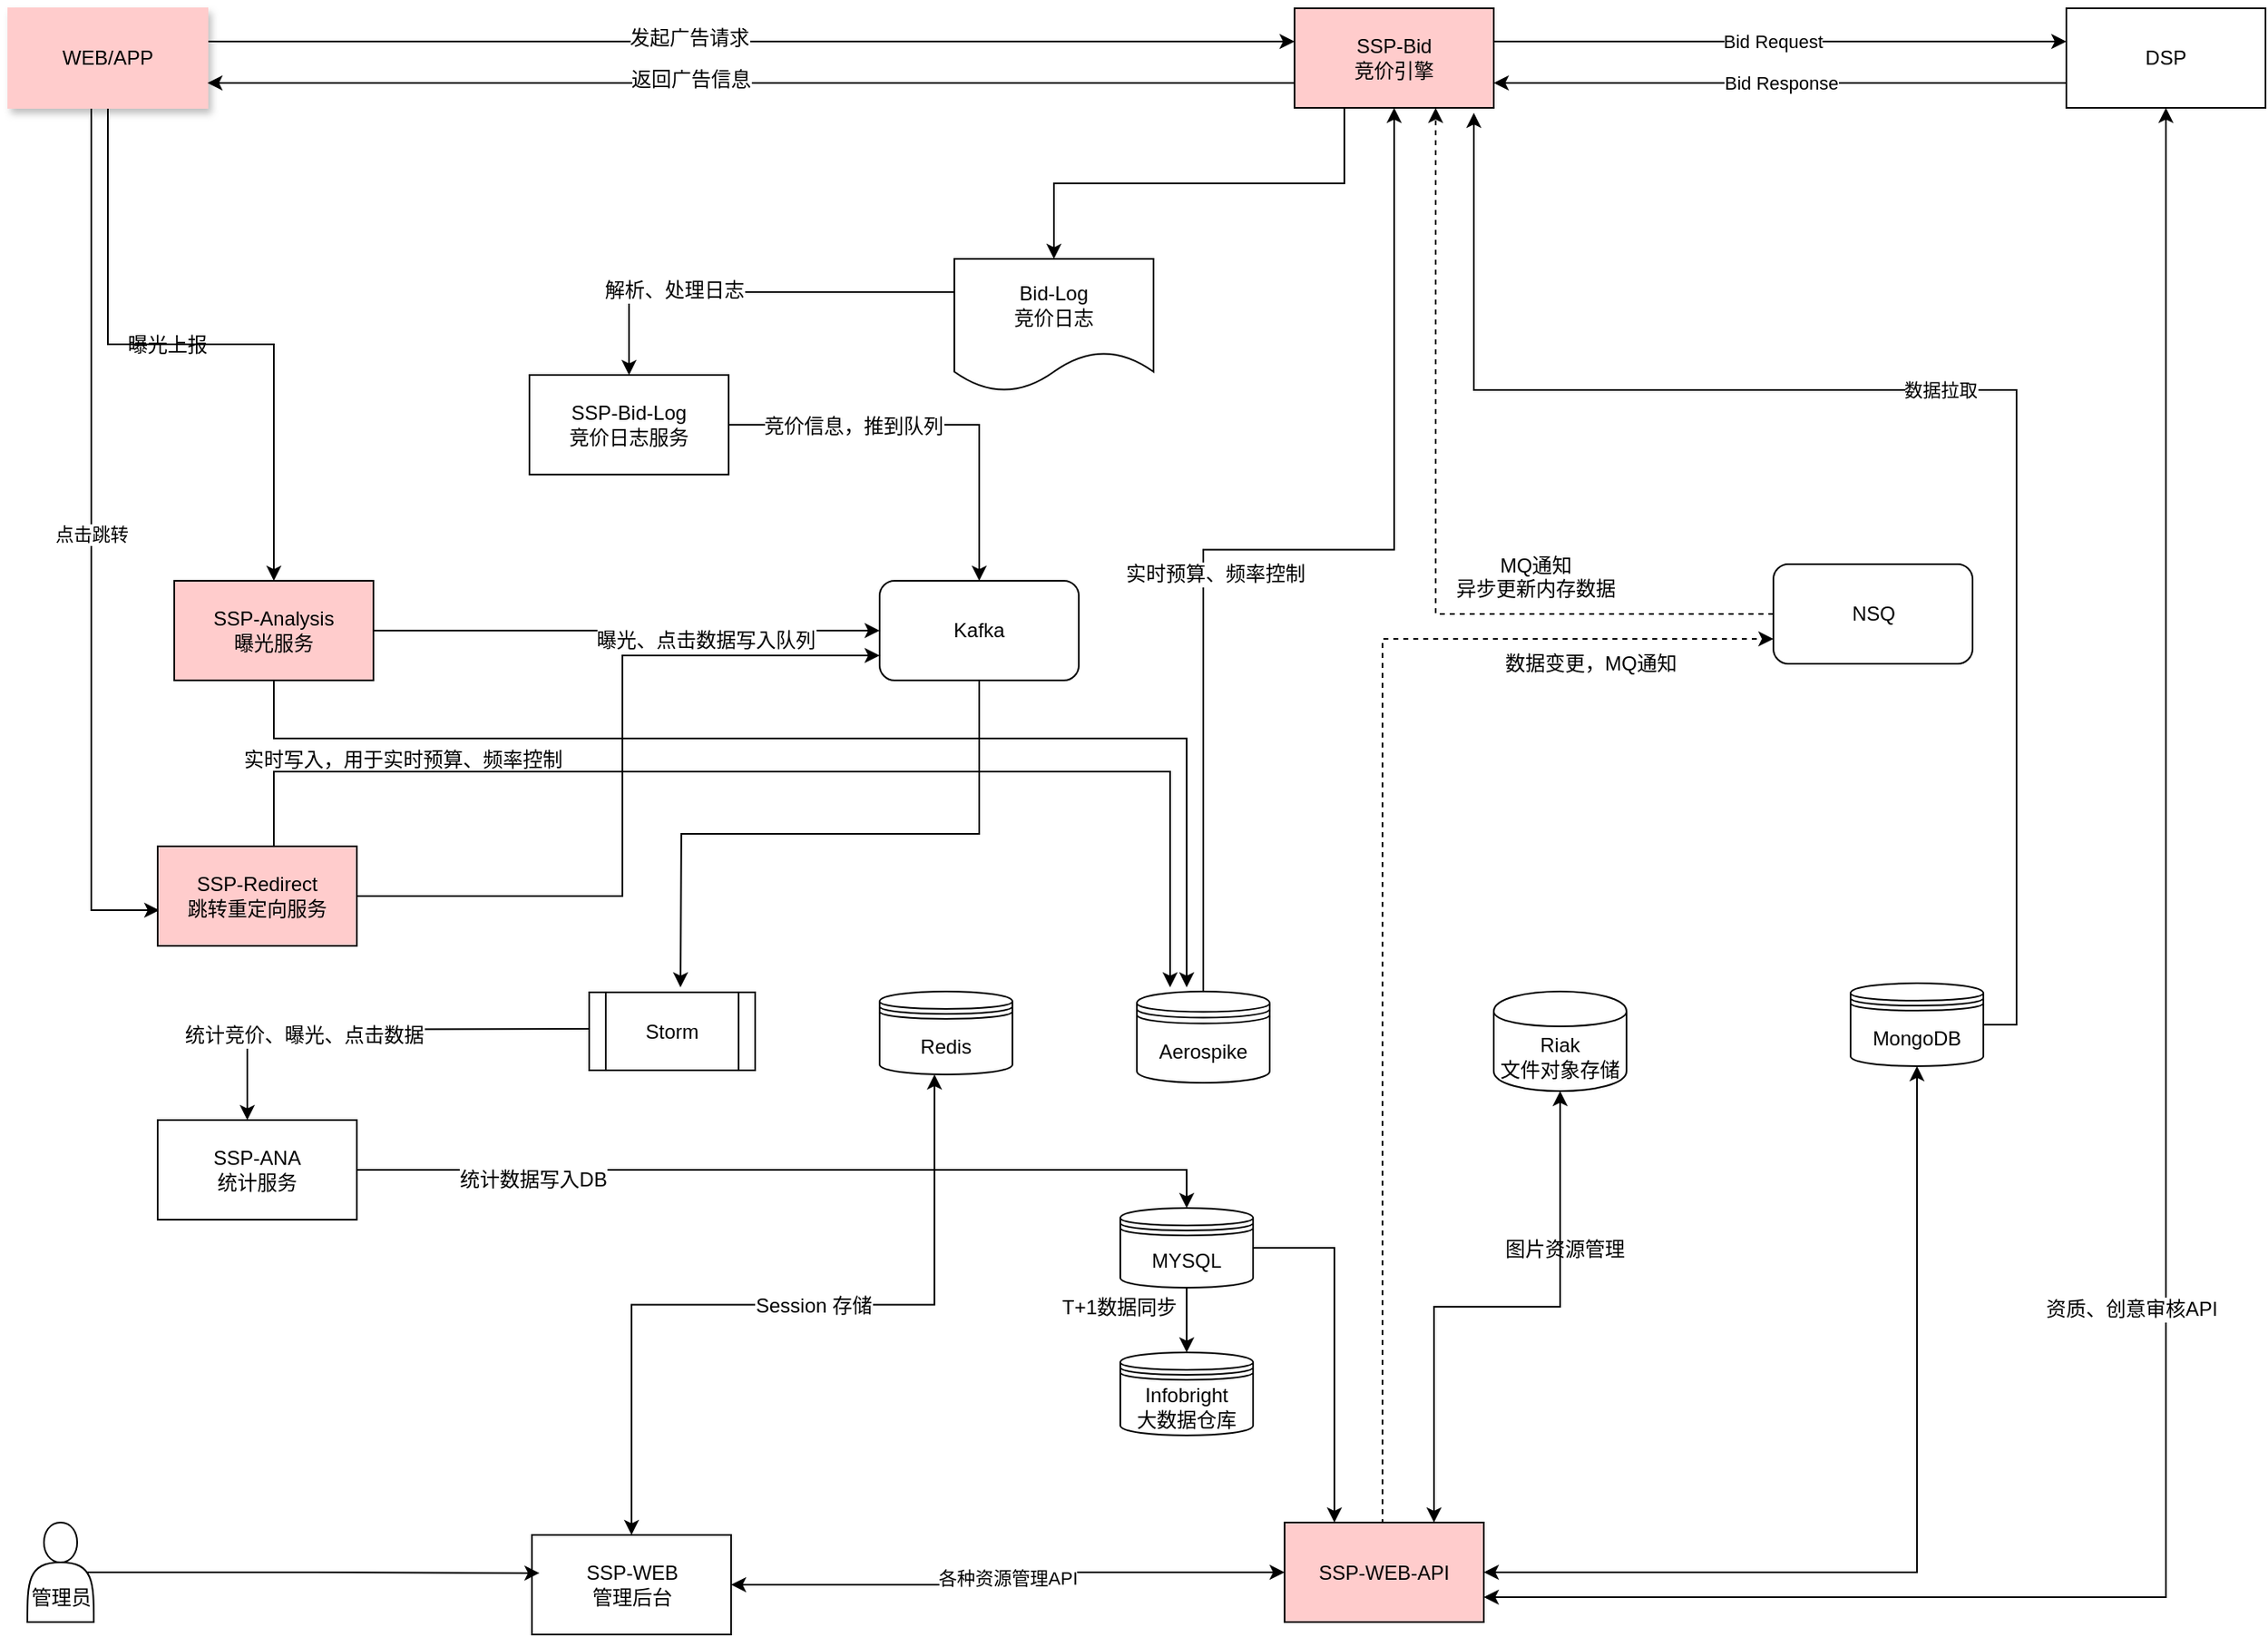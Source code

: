 <mxfile version="10.6.3" type="github"><diagram id="rM2J05HZI_KehopXgISg" name="Page-1"><mxGraphModel dx="1394" dy="834" grid="1" gridSize="10" guides="1" tooltips="1" connect="1" arrows="1" fold="1" page="1" pageScale="1" pageWidth="827" pageHeight="1169" math="0" shadow="0"><root><mxCell id="0"/><mxCell id="1" parent="0"/><mxCell id="e5wp1TQw1et7TpWZlgcg-1" style="edgeStyle=orthogonalEdgeStyle;rounded=0;html=1;exitX=1;exitY=0.5;exitDx=0;exitDy=0;jettySize=auto;orthogonalLoop=1;" edge="1" parent="1" source="e5wp1TQw1et7TpWZlgcg-5" target="e5wp1TQw1et7TpWZlgcg-10"><mxGeometry relative="1" as="geometry"><Array as="points"><mxPoint x="190" y="480"/></Array></mxGeometry></mxCell><mxCell id="e5wp1TQw1et7TpWZlgcg-2" value="发起广告请求" style="text;html=1;resizable=0;points=[];align=center;verticalAlign=middle;labelBackgroundColor=#ffffff;" vertex="1" connectable="0" parent="e5wp1TQw1et7TpWZlgcg-1"><mxGeometry x="-0.1" y="2" relative="1" as="geometry"><mxPoint as="offset"/></mxGeometry></mxCell><mxCell id="e5wp1TQw1et7TpWZlgcg-3" style="edgeStyle=orthogonalEdgeStyle;rounded=0;html=1;exitX=0.5;exitY=1;exitDx=0;exitDy=0;startArrow=none;startFill=0;jettySize=auto;orthogonalLoop=1;" edge="1" parent="1" source="e5wp1TQw1et7TpWZlgcg-5" target="e5wp1TQw1et7TpWZlgcg-47"><mxGeometry relative="1" as="geometry"/></mxCell><mxCell id="e5wp1TQw1et7TpWZlgcg-4" value="点击跳转" style="edgeStyle=orthogonalEdgeStyle;rounded=0;html=1;exitX=0.5;exitY=1;exitDx=0;exitDy=0;entryX=0.008;entryY=0.642;entryDx=0;entryDy=0;entryPerimeter=0;startArrow=none;startFill=0;jettySize=auto;orthogonalLoop=1;" edge="1" parent="1" source="e5wp1TQw1et7TpWZlgcg-5" target="e5wp1TQw1et7TpWZlgcg-52"><mxGeometry relative="1" as="geometry"><Array as="points"><mxPoint x="120" y="520"/><mxPoint x="120" y="1004"/></Array></mxGeometry></mxCell><mxCell id="e5wp1TQw1et7TpWZlgcg-5" value="WEB/APP" style="rounded=0;whiteSpace=wrap;html=1;strokeColor=#FFCCCC;shadow=1;fillColor=#FFCCCC;" vertex="1" parent="1"><mxGeometry x="70" y="460" width="120" height="60" as="geometry"/></mxCell><mxCell id="e5wp1TQw1et7TpWZlgcg-6" style="edgeStyle=orthogonalEdgeStyle;rounded=0;html=1;exitX=0;exitY=0.75;exitDx=0;exitDy=0;entryX=1;entryY=0.75;entryDx=0;entryDy=0;jettySize=auto;orthogonalLoop=1;" edge="1" parent="1" source="e5wp1TQw1et7TpWZlgcg-10" target="e5wp1TQw1et7TpWZlgcg-5"><mxGeometry relative="1" as="geometry"/></mxCell><mxCell id="e5wp1TQw1et7TpWZlgcg-7" value="返回广告信息" style="text;html=1;resizable=0;points=[];align=center;verticalAlign=middle;labelBackgroundColor=#ffffff;" vertex="1" connectable="0" parent="e5wp1TQw1et7TpWZlgcg-6"><mxGeometry x="0.111" y="-2" relative="1" as="geometry"><mxPoint as="offset"/></mxGeometry></mxCell><mxCell id="e5wp1TQw1et7TpWZlgcg-8" value="Bid Request" style="edgeStyle=orthogonalEdgeStyle;rounded=0;html=1;exitX=1;exitY=0.5;exitDx=0;exitDy=0;jettySize=auto;orthogonalLoop=1;" edge="1" parent="1" source="e5wp1TQw1et7TpWZlgcg-10" target="e5wp1TQw1et7TpWZlgcg-12"><mxGeometry relative="1" as="geometry"><Array as="points"><mxPoint x="965" y="480"/></Array></mxGeometry></mxCell><mxCell id="e5wp1TQw1et7TpWZlgcg-9" style="edgeStyle=orthogonalEdgeStyle;rounded=0;html=1;exitX=0.25;exitY=1;exitDx=0;exitDy=0;startArrow=none;startFill=0;jettySize=auto;orthogonalLoop=1;" edge="1" parent="1" source="e5wp1TQw1et7TpWZlgcg-10" target="e5wp1TQw1et7TpWZlgcg-44"><mxGeometry relative="1" as="geometry"/></mxCell><mxCell id="e5wp1TQw1et7TpWZlgcg-10" value="SSP-Bid&lt;br&gt;竞价引擎&lt;br&gt;" style="rounded=0;whiteSpace=wrap;html=1;fillColor=#FFCCCC;" vertex="1" parent="1"><mxGeometry x="845" y="460" width="120" height="60" as="geometry"/></mxCell><mxCell id="e5wp1TQw1et7TpWZlgcg-11" value="Bid Response" style="edgeStyle=orthogonalEdgeStyle;rounded=0;html=1;exitX=0;exitY=0.75;exitDx=0;exitDy=0;entryX=1;entryY=0.75;entryDx=0;entryDy=0;jettySize=auto;orthogonalLoop=1;" edge="1" parent="1" source="e5wp1TQw1et7TpWZlgcg-12" target="e5wp1TQw1et7TpWZlgcg-10"><mxGeometry relative="1" as="geometry"/></mxCell><mxCell id="e5wp1TQw1et7TpWZlgcg-12" value="DSP" style="rounded=0;whiteSpace=wrap;html=1;" vertex="1" parent="1"><mxGeometry x="1310" y="460" width="120" height="60" as="geometry"/></mxCell><mxCell id="e5wp1TQw1et7TpWZlgcg-13" style="edgeStyle=orthogonalEdgeStyle;rounded=0;html=1;exitX=1;exitY=0.5;exitDx=0;exitDy=0;jettySize=auto;orthogonalLoop=1;startArrow=classic;startFill=1;" edge="1" parent="1" source="e5wp1TQw1et7TpWZlgcg-18" target="e5wp1TQw1et7TpWZlgcg-20"><mxGeometry relative="1" as="geometry"/></mxCell><mxCell id="e5wp1TQw1et7TpWZlgcg-14" style="edgeStyle=orthogonalEdgeStyle;rounded=0;html=1;exitX=0.5;exitY=0;exitDx=0;exitDy=0;jettySize=auto;orthogonalLoop=1;dashed=1;" edge="1" parent="1" source="e5wp1TQw1et7TpWZlgcg-18" target="e5wp1TQw1et7TpWZlgcg-22"><mxGeometry relative="1" as="geometry"><Array as="points"><mxPoint x="898" y="840"/></Array></mxGeometry></mxCell><mxCell id="e5wp1TQw1et7TpWZlgcg-15" style="edgeStyle=orthogonalEdgeStyle;rounded=0;html=1;exitX=1;exitY=0.75;exitDx=0;exitDy=0;entryX=0.5;entryY=1;entryDx=0;entryDy=0;jettySize=auto;orthogonalLoop=1;startArrow=classic;startFill=1;" edge="1" parent="1" source="e5wp1TQw1et7TpWZlgcg-18" target="e5wp1TQw1et7TpWZlgcg-12"><mxGeometry relative="1" as="geometry"/></mxCell><mxCell id="e5wp1TQw1et7TpWZlgcg-16" value="资质、创意审核API" style="text;html=1;resizable=0;points=[];align=center;verticalAlign=middle;labelBackgroundColor=#ffffff;" vertex="1" connectable="0" parent="e5wp1TQw1et7TpWZlgcg-15"><mxGeometry x="-0.106" y="21" relative="1" as="geometry"><mxPoint as="offset"/></mxGeometry></mxCell><mxCell id="e5wp1TQw1et7TpWZlgcg-17" style="edgeStyle=orthogonalEdgeStyle;rounded=0;html=1;exitX=0.75;exitY=0;exitDx=0;exitDy=0;startArrow=classic;startFill=1;jettySize=auto;orthogonalLoop=1;" edge="1" parent="1" source="e5wp1TQw1et7TpWZlgcg-18" target="e5wp1TQw1et7TpWZlgcg-32"><mxGeometry relative="1" as="geometry"/></mxCell><mxCell id="e5wp1TQw1et7TpWZlgcg-18" value="SSP-WEB-API&lt;br&gt;" style="rounded=0;whiteSpace=wrap;html=1;fillColor=#FFCCCC;" vertex="1" parent="1"><mxGeometry x="839" y="1372.5" width="120" height="60" as="geometry"/></mxCell><mxCell id="e5wp1TQw1et7TpWZlgcg-19" value="数据拉取" style="edgeStyle=orthogonalEdgeStyle;rounded=0;html=1;exitX=1;exitY=0.5;exitDx=0;exitDy=0;startArrow=none;startFill=0;jettySize=auto;orthogonalLoop=1;" edge="1" parent="1" source="e5wp1TQw1et7TpWZlgcg-20"><mxGeometry relative="1" as="geometry"><mxPoint x="953" y="523" as="targetPoint"/><Array as="points"><mxPoint x="1280" y="1072"/><mxPoint x="1280" y="690"/><mxPoint x="953" y="690"/></Array></mxGeometry></mxCell><mxCell id="e5wp1TQw1et7TpWZlgcg-20" value="MongoDB" style="shape=datastore;whiteSpace=wrap;html=1;" vertex="1" parent="1"><mxGeometry x="1180" y="1047.5" width="80" height="50" as="geometry"/></mxCell><mxCell id="e5wp1TQw1et7TpWZlgcg-21" style="edgeStyle=orthogonalEdgeStyle;rounded=0;html=1;exitX=0;exitY=0.5;exitDx=0;exitDy=0;jettySize=auto;orthogonalLoop=1;dashed=1;" edge="1" parent="1" source="e5wp1TQw1et7TpWZlgcg-22" target="e5wp1TQw1et7TpWZlgcg-10"><mxGeometry relative="1" as="geometry"><Array as="points"><mxPoint x="930" y="825"/></Array></mxGeometry></mxCell><mxCell id="e5wp1TQw1et7TpWZlgcg-22" value="NSQ" style="rounded=1;whiteSpace=wrap;html=1;" vertex="1" parent="1"><mxGeometry x="1133.5" y="795" width="120" height="60" as="geometry"/></mxCell><mxCell id="e5wp1TQw1et7TpWZlgcg-23" value="数据变更，MQ通知" style="text;html=1;resizable=0;points=[];autosize=1;align=left;verticalAlign=top;spacingTop=-4;" vertex="1" parent="1"><mxGeometry x="970" y="845" width="120" height="20" as="geometry"/></mxCell><mxCell id="e5wp1TQw1et7TpWZlgcg-24" value="MQ通知&lt;br&gt;异步更新内存数据" style="text;html=1;resizable=0;points=[];autosize=1;align=center;verticalAlign=top;spacingTop=-4;" vertex="1" parent="1"><mxGeometry x="935" y="786" width="110" height="30" as="geometry"/></mxCell><mxCell id="e5wp1TQw1et7TpWZlgcg-25" value="各种资源管理API" style="edgeStyle=orthogonalEdgeStyle;rounded=0;html=1;jettySize=auto;orthogonalLoop=1;entryX=0;entryY=0.5;entryDx=0;entryDy=0;startArrow=classic;startFill=1;" edge="1" parent="1" source="e5wp1TQw1et7TpWZlgcg-28" target="e5wp1TQw1et7TpWZlgcg-18"><mxGeometry relative="1" as="geometry"><mxPoint x="829" y="1402.5" as="targetPoint"/><Array as="points"/></mxGeometry></mxCell><mxCell id="e5wp1TQw1et7TpWZlgcg-26" style="edgeStyle=orthogonalEdgeStyle;rounded=0;html=1;exitX=0.5;exitY=0;exitDx=0;exitDy=0;entryX=0.413;entryY=1;entryDx=0;entryDy=0;entryPerimeter=0;startArrow=classic;startFill=1;jettySize=auto;orthogonalLoop=1;" edge="1" parent="1" source="e5wp1TQw1et7TpWZlgcg-28" target="e5wp1TQw1et7TpWZlgcg-31"><mxGeometry relative="1" as="geometry"/></mxCell><mxCell id="e5wp1TQw1et7TpWZlgcg-27" value="Session 存储" style="text;html=1;resizable=0;points=[];align=center;verticalAlign=middle;labelBackgroundColor=#ffffff;" vertex="1" connectable="0" parent="e5wp1TQw1et7TpWZlgcg-26"><mxGeometry x="0.075" relative="1" as="geometry"><mxPoint as="offset"/></mxGeometry></mxCell><mxCell id="e5wp1TQw1et7TpWZlgcg-28" value="SSP-WEB&lt;br&gt;管理后台&lt;br&gt;" style="rounded=0;whiteSpace=wrap;html=1;" vertex="1" parent="1"><mxGeometry x="385.5" y="1380" width="120" height="60" as="geometry"/></mxCell><mxCell id="e5wp1TQw1et7TpWZlgcg-29" style="edgeStyle=orthogonalEdgeStyle;rounded=0;html=1;exitX=0.9;exitY=0.5;exitDx=0;exitDy=0;exitPerimeter=0;entryX=0.038;entryY=0.383;entryDx=0;entryDy=0;entryPerimeter=0;startArrow=none;startFill=0;jettySize=auto;orthogonalLoop=1;" edge="1" parent="1" source="e5wp1TQw1et7TpWZlgcg-30" target="e5wp1TQw1et7TpWZlgcg-28"><mxGeometry relative="1" as="geometry"/></mxCell><mxCell id="e5wp1TQw1et7TpWZlgcg-30" value="&lt;br&gt;&lt;br&gt;管理员" style="shape=actor;whiteSpace=wrap;html=1;" vertex="1" parent="1"><mxGeometry x="81.5" y="1372.5" width="40" height="60" as="geometry"/></mxCell><mxCell id="e5wp1TQw1et7TpWZlgcg-31" value="Redis" style="shape=datastore;whiteSpace=wrap;html=1;" vertex="1" parent="1"><mxGeometry x="595" y="1052.5" width="80" height="50" as="geometry"/></mxCell><mxCell id="e5wp1TQw1et7TpWZlgcg-32" value="Riak&lt;br&gt;文件对象存储&lt;br&gt;" style="shape=cylinder;whiteSpace=wrap;html=1;boundedLbl=1;backgroundOutline=1;" vertex="1" parent="1"><mxGeometry x="965" y="1052.5" width="80" height="60" as="geometry"/></mxCell><mxCell id="e5wp1TQw1et7TpWZlgcg-33" value="图片资源管理" style="text;html=1;resizable=0;points=[];autosize=1;align=left;verticalAlign=top;spacingTop=-4;" vertex="1" parent="1"><mxGeometry x="970" y="1197.5" width="90" height="20" as="geometry"/></mxCell><mxCell id="e5wp1TQw1et7TpWZlgcg-34" style="edgeStyle=orthogonalEdgeStyle;rounded=0;html=1;exitX=0.5;exitY=0;exitDx=0;exitDy=0;entryX=0.5;entryY=1;entryDx=0;entryDy=0;startArrow=none;startFill=0;jettySize=auto;orthogonalLoop=1;" edge="1" parent="1" source="e5wp1TQw1et7TpWZlgcg-36" target="e5wp1TQw1et7TpWZlgcg-10"><mxGeometry relative="1" as="geometry"/></mxCell><mxCell id="e5wp1TQw1et7TpWZlgcg-35" value="实时预算、频率控制" style="text;html=1;resizable=0;points=[];align=center;verticalAlign=middle;labelBackgroundColor=#ffffff;" vertex="1" connectable="0" parent="e5wp1TQw1et7TpWZlgcg-34"><mxGeometry x="-0.222" y="-7" relative="1" as="geometry"><mxPoint as="offset"/></mxGeometry></mxCell><mxCell id="e5wp1TQw1et7TpWZlgcg-36" value="Aerospike" style="shape=datastore;whiteSpace=wrap;html=1;" vertex="1" parent="1"><mxGeometry x="750" y="1052.5" width="80" height="55" as="geometry"/></mxCell><mxCell id="e5wp1TQw1et7TpWZlgcg-37" style="edgeStyle=orthogonalEdgeStyle;rounded=0;html=1;exitX=0.5;exitY=1;exitDx=0;exitDy=0;entryX=0.5;entryY=0;entryDx=0;entryDy=0;startArrow=none;startFill=0;jettySize=auto;orthogonalLoop=1;" edge="1" parent="1" source="e5wp1TQw1et7TpWZlgcg-38"><mxGeometry relative="1" as="geometry"><mxPoint x="475" y="1050" as="targetPoint"/></mxGeometry></mxCell><mxCell id="e5wp1TQw1et7TpWZlgcg-38" value="Kafka" style="rounded=1;whiteSpace=wrap;html=1;" vertex="1" parent="1"><mxGeometry x="595" y="805" width="120" height="60" as="geometry"/></mxCell><mxCell id="e5wp1TQw1et7TpWZlgcg-39" style="edgeStyle=orthogonalEdgeStyle;rounded=0;html=1;exitX=1;exitY=0.5;exitDx=0;exitDy=0;startArrow=none;startFill=0;jettySize=auto;orthogonalLoop=1;" edge="1" parent="1" source="e5wp1TQw1et7TpWZlgcg-41" target="e5wp1TQw1et7TpWZlgcg-38"><mxGeometry relative="1" as="geometry"/></mxCell><mxCell id="e5wp1TQw1et7TpWZlgcg-40" value="&lt;span&gt;竞价信息，推到队列&lt;/span&gt;" style="text;html=1;resizable=0;points=[];align=center;verticalAlign=middle;labelBackgroundColor=#ffffff;" vertex="1" connectable="0" parent="e5wp1TQw1et7TpWZlgcg-39"><mxGeometry x="-0.388" y="-1" relative="1" as="geometry"><mxPoint as="offset"/></mxGeometry></mxCell><mxCell id="e5wp1TQw1et7TpWZlgcg-41" value="SSP-Bid-Log&lt;br&gt;竞价日志服务&lt;br&gt;" style="rounded=0;whiteSpace=wrap;html=1;" vertex="1" parent="1"><mxGeometry x="384" y="681" width="120" height="60" as="geometry"/></mxCell><mxCell id="e5wp1TQw1et7TpWZlgcg-42" style="edgeStyle=orthogonalEdgeStyle;rounded=0;html=1;exitX=0;exitY=0.25;exitDx=0;exitDy=0;entryX=0.5;entryY=0;entryDx=0;entryDy=0;startArrow=none;startFill=0;jettySize=auto;orthogonalLoop=1;" edge="1" parent="1" source="e5wp1TQw1et7TpWZlgcg-44" target="e5wp1TQw1et7TpWZlgcg-41"><mxGeometry relative="1" as="geometry"/></mxCell><mxCell id="e5wp1TQw1et7TpWZlgcg-43" value="解析、处理日志" style="text;html=1;resizable=0;points=[];align=center;verticalAlign=middle;labelBackgroundColor=#ffffff;" vertex="1" connectable="0" parent="e5wp1TQw1et7TpWZlgcg-42"><mxGeometry x="0.374" y="-1" relative="1" as="geometry"><mxPoint as="offset"/></mxGeometry></mxCell><mxCell id="e5wp1TQw1et7TpWZlgcg-44" value="Bid-Log&lt;br&gt;竞价日志&lt;br&gt;" style="shape=document;whiteSpace=wrap;html=1;boundedLbl=1;" vertex="1" parent="1"><mxGeometry x="640" y="611" width="120" height="80" as="geometry"/></mxCell><mxCell id="e5wp1TQw1et7TpWZlgcg-45" style="edgeStyle=orthogonalEdgeStyle;rounded=0;html=1;exitX=1;exitY=0.5;exitDx=0;exitDy=0;entryX=0;entryY=0.5;entryDx=0;entryDy=0;startArrow=none;startFill=0;jettySize=auto;orthogonalLoop=1;" edge="1" parent="1" source="e5wp1TQw1et7TpWZlgcg-47" target="e5wp1TQw1et7TpWZlgcg-38"><mxGeometry relative="1" as="geometry"/></mxCell><mxCell id="e5wp1TQw1et7TpWZlgcg-46" style="edgeStyle=orthogonalEdgeStyle;rounded=0;html=1;exitX=0.5;exitY=1;exitDx=0;exitDy=0;startArrow=none;startFill=0;jettySize=auto;orthogonalLoop=1;" edge="1" parent="1" source="e5wp1TQw1et7TpWZlgcg-47"><mxGeometry relative="1" as="geometry"><mxPoint x="780" y="1050.0" as="targetPoint"/><Array as="points"><mxPoint x="230" y="900"/><mxPoint x="780" y="900"/></Array></mxGeometry></mxCell><mxCell id="e5wp1TQw1et7TpWZlgcg-47" value="SSP-&lt;span&gt;Analysis&lt;br&gt;曝光&lt;/span&gt;服务&lt;br&gt;" style="rounded=0;whiteSpace=wrap;html=1;fillColor=#FFCCCC;" vertex="1" parent="1"><mxGeometry x="170" y="805" width="120" height="60" as="geometry"/></mxCell><mxCell id="e5wp1TQw1et7TpWZlgcg-48" value="曝光上报" style="text;html=1;resizable=0;points=[];autosize=1;align=left;verticalAlign=top;spacingTop=-4;" vertex="1" parent="1"><mxGeometry x="140" y="652.5" width="60" height="20" as="geometry"/></mxCell><mxCell id="e5wp1TQw1et7TpWZlgcg-49" style="edgeStyle=orthogonalEdgeStyle;rounded=0;html=1;startArrow=none;startFill=0;jettySize=auto;orthogonalLoop=1;" edge="1" parent="1" source="e5wp1TQw1et7TpWZlgcg-52"><mxGeometry relative="1" as="geometry"><mxPoint x="770" y="1050" as="targetPoint"/><Array as="points"><mxPoint x="230" y="920"/><mxPoint x="770" y="920"/></Array></mxGeometry></mxCell><mxCell id="e5wp1TQw1et7TpWZlgcg-50" style="edgeStyle=orthogonalEdgeStyle;rounded=0;html=1;exitX=1;exitY=0.5;exitDx=0;exitDy=0;startArrow=none;startFill=0;jettySize=auto;orthogonalLoop=1;" edge="1" parent="1" source="e5wp1TQw1et7TpWZlgcg-52" target="e5wp1TQw1et7TpWZlgcg-38"><mxGeometry relative="1" as="geometry"><Array as="points"><mxPoint x="440" y="995"/><mxPoint x="440" y="850"/></Array></mxGeometry></mxCell><mxCell id="e5wp1TQw1et7TpWZlgcg-51" value="曝光、点击数据写入队列" style="text;html=1;resizable=0;points=[];align=center;verticalAlign=middle;labelBackgroundColor=#ffffff;" vertex="1" connectable="0" parent="e5wp1TQw1et7TpWZlgcg-50"><mxGeometry x="0.541" y="2" relative="1" as="geometry"><mxPoint y="-7" as="offset"/></mxGeometry></mxCell><mxCell id="e5wp1TQw1et7TpWZlgcg-52" value="SSP-R&lt;span&gt;edirect&lt;br&gt;跳转重&lt;/span&gt;定向服务&lt;br&gt;" style="rounded=0;whiteSpace=wrap;html=1;fillColor=#FFCCCC;" vertex="1" parent="1"><mxGeometry x="160" y="965" width="120" height="60" as="geometry"/></mxCell><mxCell id="e5wp1TQw1et7TpWZlgcg-53" style="edgeStyle=orthogonalEdgeStyle;rounded=0;html=1;exitX=1;exitY=0.5;exitDx=0;exitDy=0;entryX=0.25;entryY=0;entryDx=0;entryDy=0;startArrow=none;startFill=0;jettySize=auto;orthogonalLoop=1;" edge="1" parent="1" source="e5wp1TQw1et7TpWZlgcg-54" target="e5wp1TQw1et7TpWZlgcg-18"><mxGeometry relative="1" as="geometry"/></mxCell><mxCell id="e5wp1TQw1et7TpWZlgcg-67" style="edgeStyle=orthogonalEdgeStyle;rounded=0;orthogonalLoop=1;jettySize=auto;html=1;entryX=0.5;entryY=0;entryDx=0;entryDy=0;" edge="1" parent="1" source="e5wp1TQw1et7TpWZlgcg-54" target="e5wp1TQw1et7TpWZlgcg-62"><mxGeometry relative="1" as="geometry"/></mxCell><mxCell id="e5wp1TQw1et7TpWZlgcg-54" value="MYSQL" style="shape=datastore;whiteSpace=wrap;html=1;" vertex="1" parent="1"><mxGeometry x="740" y="1183" width="80" height="48" as="geometry"/></mxCell><mxCell id="e5wp1TQw1et7TpWZlgcg-55" style="edgeStyle=orthogonalEdgeStyle;rounded=0;html=1;exitX=1;exitY=0.5;exitDx=0;exitDy=0;startArrow=none;startFill=0;jettySize=auto;orthogonalLoop=1;" edge="1" parent="1" source="e5wp1TQw1et7TpWZlgcg-58" target="e5wp1TQw1et7TpWZlgcg-54"><mxGeometry relative="1" as="geometry"><Array as="points"><mxPoint x="780" y="1160"/></Array></mxGeometry></mxCell><mxCell id="e5wp1TQw1et7TpWZlgcg-56" value="统计数据写入DB" style="text;html=1;resizable=0;points=[];align=center;verticalAlign=middle;labelBackgroundColor=#ffffff;" vertex="1" connectable="0" parent="e5wp1TQw1et7TpWZlgcg-55"><mxGeometry x="-0.578" y="3" relative="1" as="geometry"><mxPoint x="-4.5" y="9" as="offset"/></mxGeometry></mxCell><mxCell id="e5wp1TQw1et7TpWZlgcg-58" value="SSP-ANA&lt;span&gt;&lt;br&gt;&lt;/span&gt;统计服务&lt;br&gt;" style="rounded=0;whiteSpace=wrap;html=1;" vertex="1" parent="1"><mxGeometry x="160" y="1130" width="120" height="60" as="geometry"/></mxCell><mxCell id="e5wp1TQw1et7TpWZlgcg-59" style="edgeStyle=orthogonalEdgeStyle;rounded=0;html=1;exitX=0;exitY=0.5;exitDx=0;exitDy=0;entryX=0.45;entryY=0;entryDx=0;entryDy=0;entryPerimeter=0;startArrow=none;startFill=0;jettySize=auto;orthogonalLoop=1;" edge="1" parent="1" target="e5wp1TQw1et7TpWZlgcg-58"><mxGeometry relative="1" as="geometry"><mxPoint x="430" y="1075" as="sourcePoint"/></mxGeometry></mxCell><mxCell id="e5wp1TQw1et7TpWZlgcg-60" value="统计竞价、曝光、点击数据" style="text;html=1;resizable=0;points=[];align=center;verticalAlign=middle;labelBackgroundColor=#ffffff;" vertex="1" connectable="0" parent="e5wp1TQw1et7TpWZlgcg-59"><mxGeometry x="0.348" y="3" relative="1" as="geometry"><mxPoint as="offset"/></mxGeometry></mxCell><mxCell id="e5wp1TQw1et7TpWZlgcg-61" style="edgeStyle=orthogonalEdgeStyle;rounded=0;html=1;exitX=0;exitY=0.5;exitDx=0;exitDy=0;startArrow=none;startFill=0;jettySize=auto;orthogonalLoop=1;" edge="1" parent="1"><mxGeometry relative="1" as="geometry"><mxPoint x="490" y="1073" as="targetPoint"/><mxPoint x="500" y="1073" as="sourcePoint"/></mxGeometry></mxCell><mxCell id="e5wp1TQw1et7TpWZlgcg-62" value="Infobright&lt;br&gt;大数据仓库&lt;br&gt;" style="shape=datastore;whiteSpace=wrap;html=1;" vertex="1" parent="1"><mxGeometry x="740" y="1270" width="80" height="50" as="geometry"/></mxCell><mxCell id="e5wp1TQw1et7TpWZlgcg-63" value="&lt;span&gt;实时写入，用于实时预算、频率控制&lt;/span&gt;" style="text;html=1;resizable=0;points=[];autosize=1;align=left;verticalAlign=top;spacingTop=-4;" vertex="1" parent="1"><mxGeometry x="210" y="902.5" width="210" height="20" as="geometry"/></mxCell><mxCell id="e5wp1TQw1et7TpWZlgcg-64" value="&lt;span&gt;Storm&lt;/span&gt;" style="shape=process;whiteSpace=wrap;html=1;backgroundOutline=1;align=center;" vertex="1" parent="1"><mxGeometry x="420" y="1053" width="100" height="47" as="geometry"/></mxCell><mxCell id="e5wp1TQw1et7TpWZlgcg-68" value="T+1数据同步" style="text;html=1;resizable=0;points=[];align=center;verticalAlign=middle;labelBackgroundColor=#ffffff;" vertex="1" connectable="0" parent="1"><mxGeometry x="749.845" y="1249.828" as="geometry"><mxPoint x="-11" y="-7" as="offset"/></mxGeometry></mxCell></root></mxGraphModel></diagram></mxfile>